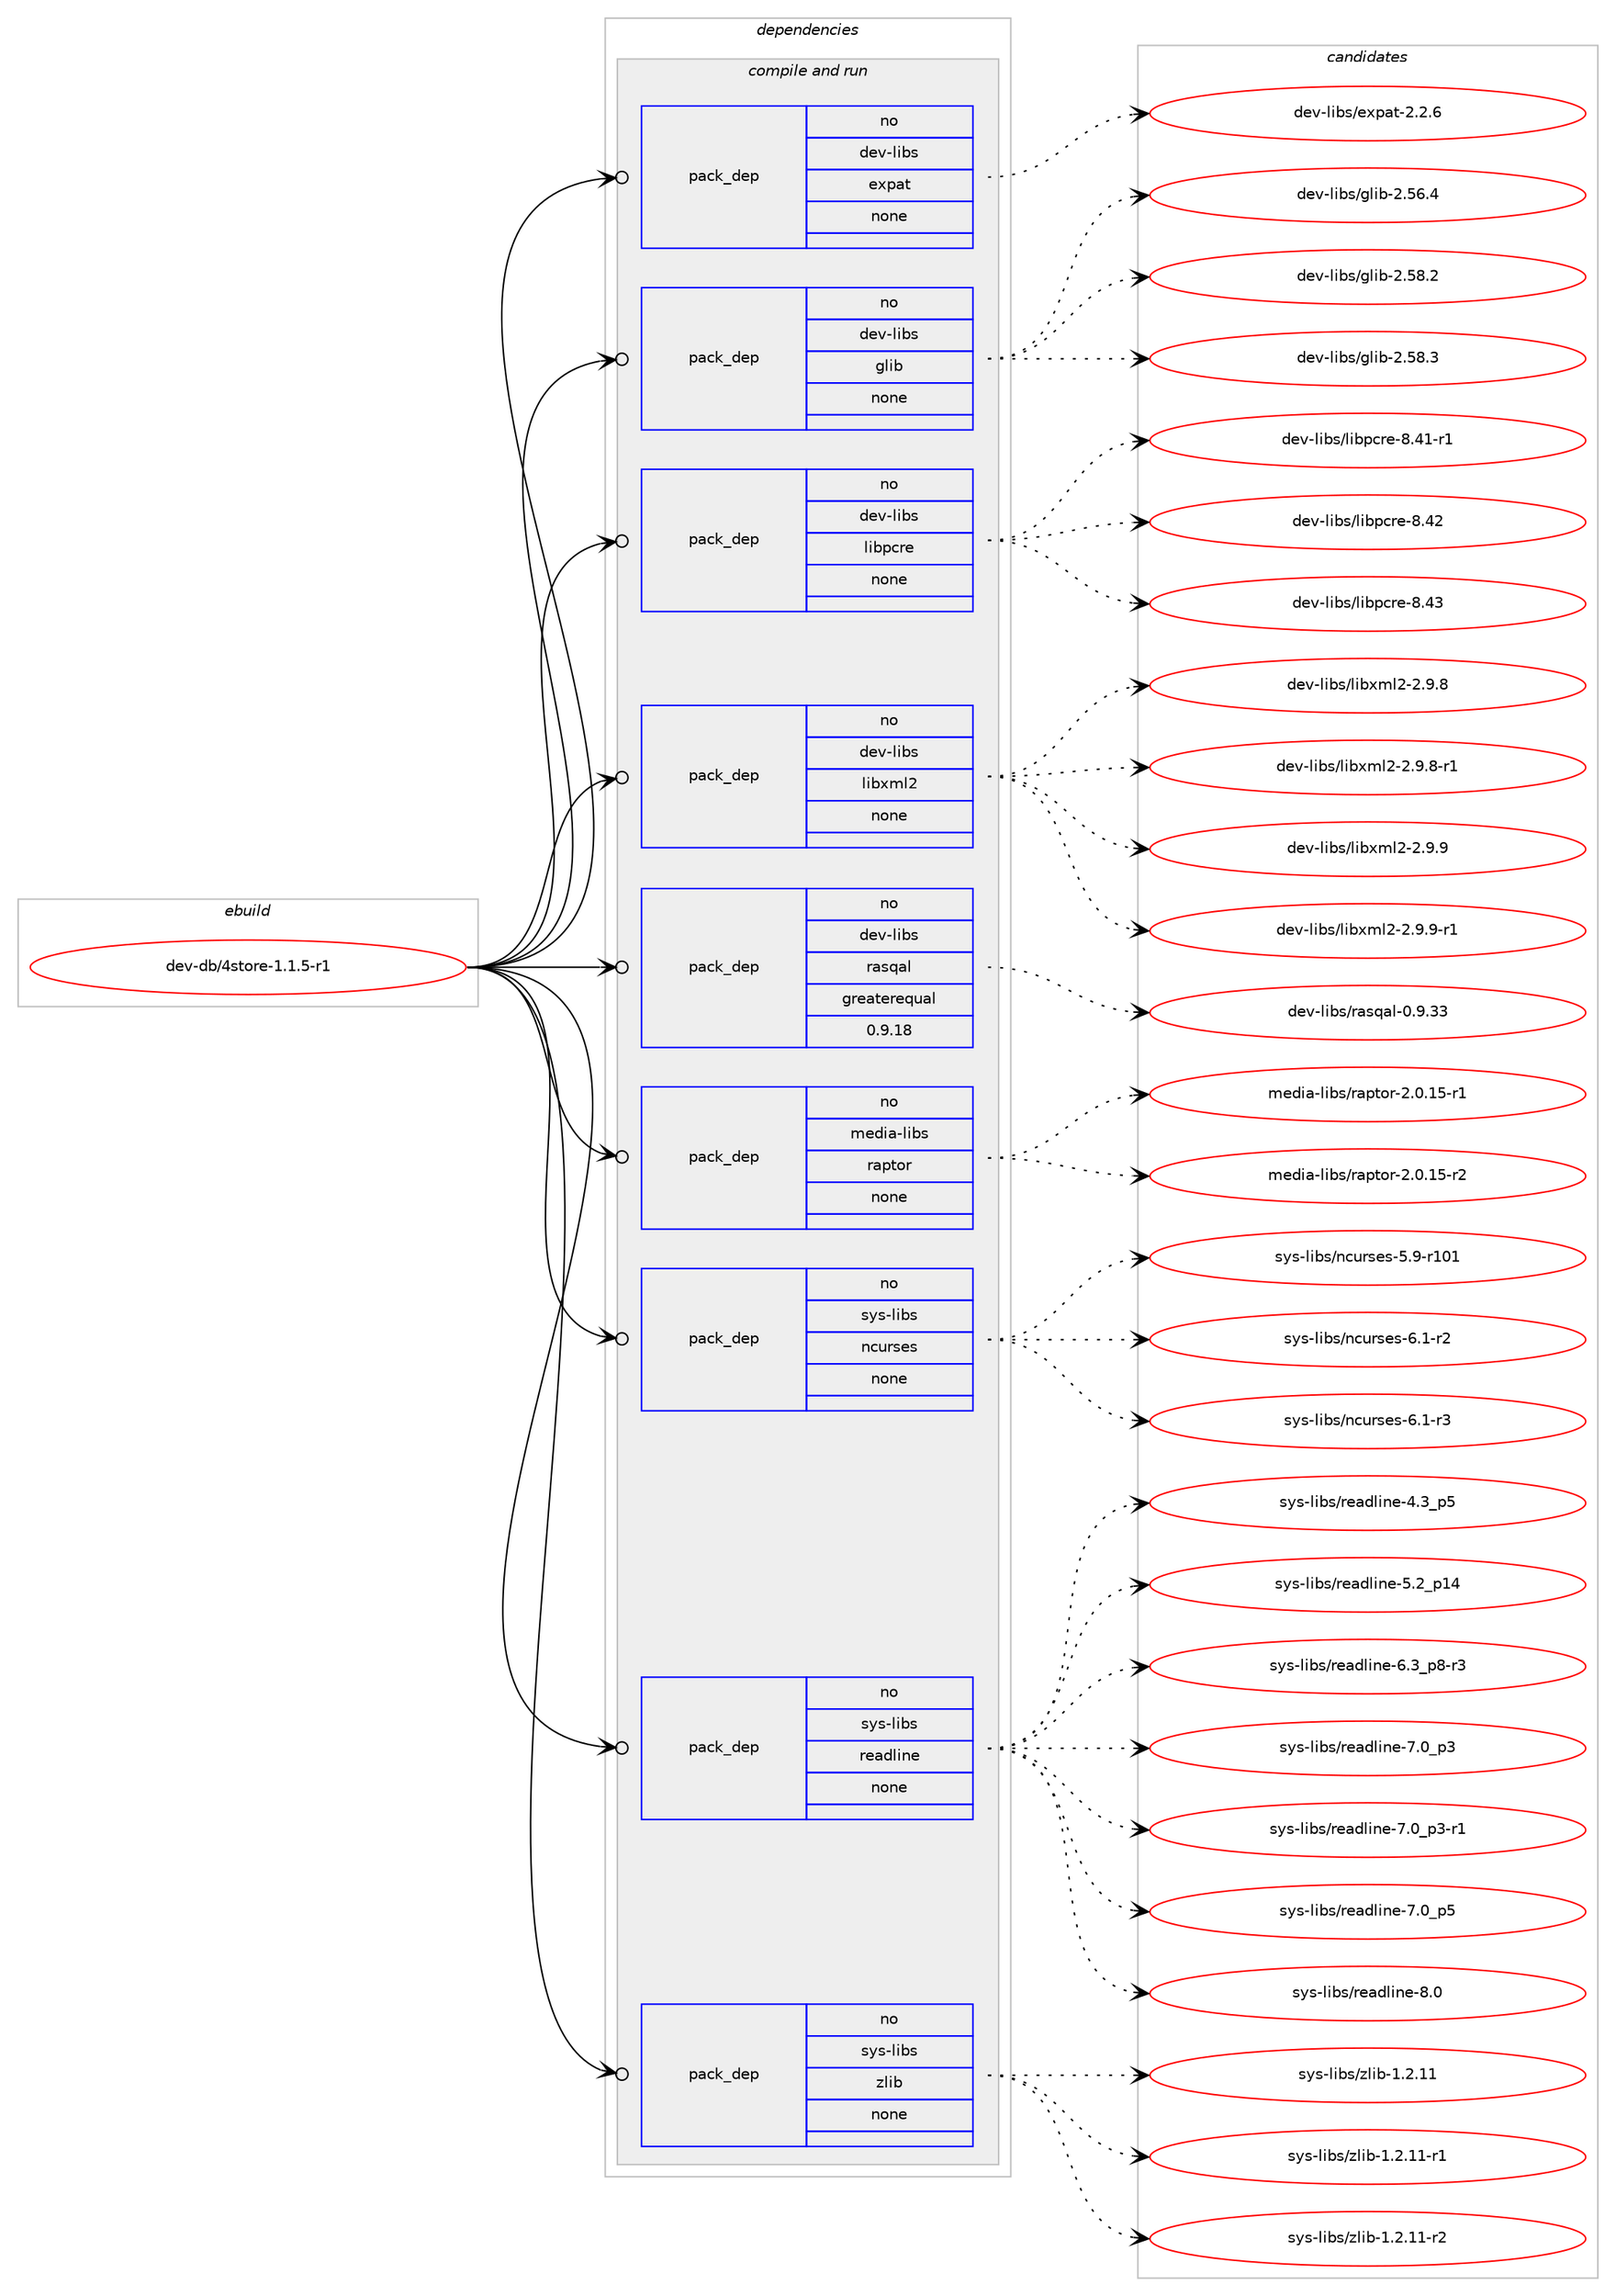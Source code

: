digraph prolog {

# *************
# Graph options
# *************

newrank=true;
concentrate=true;
compound=true;
graph [rankdir=LR,fontname=Helvetica,fontsize=10,ranksep=1.5];#, ranksep=2.5, nodesep=0.2];
edge  [arrowhead=vee];
node  [fontname=Helvetica,fontsize=10];

# **********
# The ebuild
# **********

subgraph cluster_leftcol {
color=gray;
rank=same;
label=<<i>ebuild</i>>;
id [label="dev-db/4store-1.1.5-r1", color=red, width=4, href="../dev-db/4store-1.1.5-r1.svg"];
}

# ****************
# The dependencies
# ****************

subgraph cluster_midcol {
color=gray;
label=<<i>dependencies</i>>;
subgraph cluster_compile {
fillcolor="#eeeeee";
style=filled;
label=<<i>compile</i>>;
}
subgraph cluster_compileandrun {
fillcolor="#eeeeee";
style=filled;
label=<<i>compile and run</i>>;
subgraph pack940159 {
dependency1317640 [label=<<TABLE BORDER="0" CELLBORDER="1" CELLSPACING="0" CELLPADDING="4" WIDTH="220"><TR><TD ROWSPAN="6" CELLPADDING="30">pack_dep</TD></TR><TR><TD WIDTH="110">no</TD></TR><TR><TD>dev-libs</TD></TR><TR><TD>expat</TD></TR><TR><TD>none</TD></TR><TR><TD></TD></TR></TABLE>>, shape=none, color=blue];
}
id:e -> dependency1317640:w [weight=20,style="solid",arrowhead="odotvee"];
subgraph pack940160 {
dependency1317641 [label=<<TABLE BORDER="0" CELLBORDER="1" CELLSPACING="0" CELLPADDING="4" WIDTH="220"><TR><TD ROWSPAN="6" CELLPADDING="30">pack_dep</TD></TR><TR><TD WIDTH="110">no</TD></TR><TR><TD>dev-libs</TD></TR><TR><TD>glib</TD></TR><TR><TD>none</TD></TR><TR><TD></TD></TR></TABLE>>, shape=none, color=blue];
}
id:e -> dependency1317641:w [weight=20,style="solid",arrowhead="odotvee"];
subgraph pack940161 {
dependency1317642 [label=<<TABLE BORDER="0" CELLBORDER="1" CELLSPACING="0" CELLPADDING="4" WIDTH="220"><TR><TD ROWSPAN="6" CELLPADDING="30">pack_dep</TD></TR><TR><TD WIDTH="110">no</TD></TR><TR><TD>dev-libs</TD></TR><TR><TD>libpcre</TD></TR><TR><TD>none</TD></TR><TR><TD></TD></TR></TABLE>>, shape=none, color=blue];
}
id:e -> dependency1317642:w [weight=20,style="solid",arrowhead="odotvee"];
subgraph pack940162 {
dependency1317643 [label=<<TABLE BORDER="0" CELLBORDER="1" CELLSPACING="0" CELLPADDING="4" WIDTH="220"><TR><TD ROWSPAN="6" CELLPADDING="30">pack_dep</TD></TR><TR><TD WIDTH="110">no</TD></TR><TR><TD>dev-libs</TD></TR><TR><TD>libxml2</TD></TR><TR><TD>none</TD></TR><TR><TD></TD></TR></TABLE>>, shape=none, color=blue];
}
id:e -> dependency1317643:w [weight=20,style="solid",arrowhead="odotvee"];
subgraph pack940163 {
dependency1317644 [label=<<TABLE BORDER="0" CELLBORDER="1" CELLSPACING="0" CELLPADDING="4" WIDTH="220"><TR><TD ROWSPAN="6" CELLPADDING="30">pack_dep</TD></TR><TR><TD WIDTH="110">no</TD></TR><TR><TD>dev-libs</TD></TR><TR><TD>rasqal</TD></TR><TR><TD>greaterequal</TD></TR><TR><TD>0.9.18</TD></TR></TABLE>>, shape=none, color=blue];
}
id:e -> dependency1317644:w [weight=20,style="solid",arrowhead="odotvee"];
subgraph pack940164 {
dependency1317645 [label=<<TABLE BORDER="0" CELLBORDER="1" CELLSPACING="0" CELLPADDING="4" WIDTH="220"><TR><TD ROWSPAN="6" CELLPADDING="30">pack_dep</TD></TR><TR><TD WIDTH="110">no</TD></TR><TR><TD>media-libs</TD></TR><TR><TD>raptor</TD></TR><TR><TD>none</TD></TR><TR><TD></TD></TR></TABLE>>, shape=none, color=blue];
}
id:e -> dependency1317645:w [weight=20,style="solid",arrowhead="odotvee"];
subgraph pack940165 {
dependency1317646 [label=<<TABLE BORDER="0" CELLBORDER="1" CELLSPACING="0" CELLPADDING="4" WIDTH="220"><TR><TD ROWSPAN="6" CELLPADDING="30">pack_dep</TD></TR><TR><TD WIDTH="110">no</TD></TR><TR><TD>sys-libs</TD></TR><TR><TD>ncurses</TD></TR><TR><TD>none</TD></TR><TR><TD></TD></TR></TABLE>>, shape=none, color=blue];
}
id:e -> dependency1317646:w [weight=20,style="solid",arrowhead="odotvee"];
subgraph pack940166 {
dependency1317647 [label=<<TABLE BORDER="0" CELLBORDER="1" CELLSPACING="0" CELLPADDING="4" WIDTH="220"><TR><TD ROWSPAN="6" CELLPADDING="30">pack_dep</TD></TR><TR><TD WIDTH="110">no</TD></TR><TR><TD>sys-libs</TD></TR><TR><TD>readline</TD></TR><TR><TD>none</TD></TR><TR><TD></TD></TR></TABLE>>, shape=none, color=blue];
}
id:e -> dependency1317647:w [weight=20,style="solid",arrowhead="odotvee"];
subgraph pack940167 {
dependency1317648 [label=<<TABLE BORDER="0" CELLBORDER="1" CELLSPACING="0" CELLPADDING="4" WIDTH="220"><TR><TD ROWSPAN="6" CELLPADDING="30">pack_dep</TD></TR><TR><TD WIDTH="110">no</TD></TR><TR><TD>sys-libs</TD></TR><TR><TD>zlib</TD></TR><TR><TD>none</TD></TR><TR><TD></TD></TR></TABLE>>, shape=none, color=blue];
}
id:e -> dependency1317648:w [weight=20,style="solid",arrowhead="odotvee"];
}
subgraph cluster_run {
fillcolor="#eeeeee";
style=filled;
label=<<i>run</i>>;
}
}

# **************
# The candidates
# **************

subgraph cluster_choices {
rank=same;
color=gray;
label=<<i>candidates</i>>;

subgraph choice940159 {
color=black;
nodesep=1;
choice10010111845108105981154710112011297116455046504654 [label="dev-libs/expat-2.2.6", color=red, width=4,href="../dev-libs/expat-2.2.6.svg"];
dependency1317640:e -> choice10010111845108105981154710112011297116455046504654:w [style=dotted,weight="100"];
}
subgraph choice940160 {
color=black;
nodesep=1;
choice1001011184510810598115471031081059845504653544652 [label="dev-libs/glib-2.56.4", color=red, width=4,href="../dev-libs/glib-2.56.4.svg"];
choice1001011184510810598115471031081059845504653564650 [label="dev-libs/glib-2.58.2", color=red, width=4,href="../dev-libs/glib-2.58.2.svg"];
choice1001011184510810598115471031081059845504653564651 [label="dev-libs/glib-2.58.3", color=red, width=4,href="../dev-libs/glib-2.58.3.svg"];
dependency1317641:e -> choice1001011184510810598115471031081059845504653544652:w [style=dotted,weight="100"];
dependency1317641:e -> choice1001011184510810598115471031081059845504653564650:w [style=dotted,weight="100"];
dependency1317641:e -> choice1001011184510810598115471031081059845504653564651:w [style=dotted,weight="100"];
}
subgraph choice940161 {
color=black;
nodesep=1;
choice100101118451081059811547108105981129911410145564652494511449 [label="dev-libs/libpcre-8.41-r1", color=red, width=4,href="../dev-libs/libpcre-8.41-r1.svg"];
choice10010111845108105981154710810598112991141014556465250 [label="dev-libs/libpcre-8.42", color=red, width=4,href="../dev-libs/libpcre-8.42.svg"];
choice10010111845108105981154710810598112991141014556465251 [label="dev-libs/libpcre-8.43", color=red, width=4,href="../dev-libs/libpcre-8.43.svg"];
dependency1317642:e -> choice100101118451081059811547108105981129911410145564652494511449:w [style=dotted,weight="100"];
dependency1317642:e -> choice10010111845108105981154710810598112991141014556465250:w [style=dotted,weight="100"];
dependency1317642:e -> choice10010111845108105981154710810598112991141014556465251:w [style=dotted,weight="100"];
}
subgraph choice940162 {
color=black;
nodesep=1;
choice1001011184510810598115471081059812010910850455046574656 [label="dev-libs/libxml2-2.9.8", color=red, width=4,href="../dev-libs/libxml2-2.9.8.svg"];
choice10010111845108105981154710810598120109108504550465746564511449 [label="dev-libs/libxml2-2.9.8-r1", color=red, width=4,href="../dev-libs/libxml2-2.9.8-r1.svg"];
choice1001011184510810598115471081059812010910850455046574657 [label="dev-libs/libxml2-2.9.9", color=red, width=4,href="../dev-libs/libxml2-2.9.9.svg"];
choice10010111845108105981154710810598120109108504550465746574511449 [label="dev-libs/libxml2-2.9.9-r1", color=red, width=4,href="../dev-libs/libxml2-2.9.9-r1.svg"];
dependency1317643:e -> choice1001011184510810598115471081059812010910850455046574656:w [style=dotted,weight="100"];
dependency1317643:e -> choice10010111845108105981154710810598120109108504550465746564511449:w [style=dotted,weight="100"];
dependency1317643:e -> choice1001011184510810598115471081059812010910850455046574657:w [style=dotted,weight="100"];
dependency1317643:e -> choice10010111845108105981154710810598120109108504550465746574511449:w [style=dotted,weight="100"];
}
subgraph choice940163 {
color=black;
nodesep=1;
choice100101118451081059811547114971151139710845484657465151 [label="dev-libs/rasqal-0.9.33", color=red, width=4,href="../dev-libs/rasqal-0.9.33.svg"];
dependency1317644:e -> choice100101118451081059811547114971151139710845484657465151:w [style=dotted,weight="100"];
}
subgraph choice940164 {
color=black;
nodesep=1;
choice1091011001059745108105981154711497112116111114455046484649534511449 [label="media-libs/raptor-2.0.15-r1", color=red, width=4,href="../media-libs/raptor-2.0.15-r1.svg"];
choice1091011001059745108105981154711497112116111114455046484649534511450 [label="media-libs/raptor-2.0.15-r2", color=red, width=4,href="../media-libs/raptor-2.0.15-r2.svg"];
dependency1317645:e -> choice1091011001059745108105981154711497112116111114455046484649534511449:w [style=dotted,weight="100"];
dependency1317645:e -> choice1091011001059745108105981154711497112116111114455046484649534511450:w [style=dotted,weight="100"];
}
subgraph choice940165 {
color=black;
nodesep=1;
choice115121115451081059811547110991171141151011154553465745114494849 [label="sys-libs/ncurses-5.9-r101", color=red, width=4,href="../sys-libs/ncurses-5.9-r101.svg"];
choice11512111545108105981154711099117114115101115455446494511450 [label="sys-libs/ncurses-6.1-r2", color=red, width=4,href="../sys-libs/ncurses-6.1-r2.svg"];
choice11512111545108105981154711099117114115101115455446494511451 [label="sys-libs/ncurses-6.1-r3", color=red, width=4,href="../sys-libs/ncurses-6.1-r3.svg"];
dependency1317646:e -> choice115121115451081059811547110991171141151011154553465745114494849:w [style=dotted,weight="100"];
dependency1317646:e -> choice11512111545108105981154711099117114115101115455446494511450:w [style=dotted,weight="100"];
dependency1317646:e -> choice11512111545108105981154711099117114115101115455446494511451:w [style=dotted,weight="100"];
}
subgraph choice940166 {
color=black;
nodesep=1;
choice11512111545108105981154711410197100108105110101455246519511253 [label="sys-libs/readline-4.3_p5", color=red, width=4,href="../sys-libs/readline-4.3_p5.svg"];
choice1151211154510810598115471141019710010810511010145534650951124952 [label="sys-libs/readline-5.2_p14", color=red, width=4,href="../sys-libs/readline-5.2_p14.svg"];
choice115121115451081059811547114101971001081051101014554465195112564511451 [label="sys-libs/readline-6.3_p8-r3", color=red, width=4,href="../sys-libs/readline-6.3_p8-r3.svg"];
choice11512111545108105981154711410197100108105110101455546489511251 [label="sys-libs/readline-7.0_p3", color=red, width=4,href="../sys-libs/readline-7.0_p3.svg"];
choice115121115451081059811547114101971001081051101014555464895112514511449 [label="sys-libs/readline-7.0_p3-r1", color=red, width=4,href="../sys-libs/readline-7.0_p3-r1.svg"];
choice11512111545108105981154711410197100108105110101455546489511253 [label="sys-libs/readline-7.0_p5", color=red, width=4,href="../sys-libs/readline-7.0_p5.svg"];
choice1151211154510810598115471141019710010810511010145564648 [label="sys-libs/readline-8.0", color=red, width=4,href="../sys-libs/readline-8.0.svg"];
dependency1317647:e -> choice11512111545108105981154711410197100108105110101455246519511253:w [style=dotted,weight="100"];
dependency1317647:e -> choice1151211154510810598115471141019710010810511010145534650951124952:w [style=dotted,weight="100"];
dependency1317647:e -> choice115121115451081059811547114101971001081051101014554465195112564511451:w [style=dotted,weight="100"];
dependency1317647:e -> choice11512111545108105981154711410197100108105110101455546489511251:w [style=dotted,weight="100"];
dependency1317647:e -> choice115121115451081059811547114101971001081051101014555464895112514511449:w [style=dotted,weight="100"];
dependency1317647:e -> choice11512111545108105981154711410197100108105110101455546489511253:w [style=dotted,weight="100"];
dependency1317647:e -> choice1151211154510810598115471141019710010810511010145564648:w [style=dotted,weight="100"];
}
subgraph choice940167 {
color=black;
nodesep=1;
choice1151211154510810598115471221081059845494650464949 [label="sys-libs/zlib-1.2.11", color=red, width=4,href="../sys-libs/zlib-1.2.11.svg"];
choice11512111545108105981154712210810598454946504649494511449 [label="sys-libs/zlib-1.2.11-r1", color=red, width=4,href="../sys-libs/zlib-1.2.11-r1.svg"];
choice11512111545108105981154712210810598454946504649494511450 [label="sys-libs/zlib-1.2.11-r2", color=red, width=4,href="../sys-libs/zlib-1.2.11-r2.svg"];
dependency1317648:e -> choice1151211154510810598115471221081059845494650464949:w [style=dotted,weight="100"];
dependency1317648:e -> choice11512111545108105981154712210810598454946504649494511449:w [style=dotted,weight="100"];
dependency1317648:e -> choice11512111545108105981154712210810598454946504649494511450:w [style=dotted,weight="100"];
}
}

}
